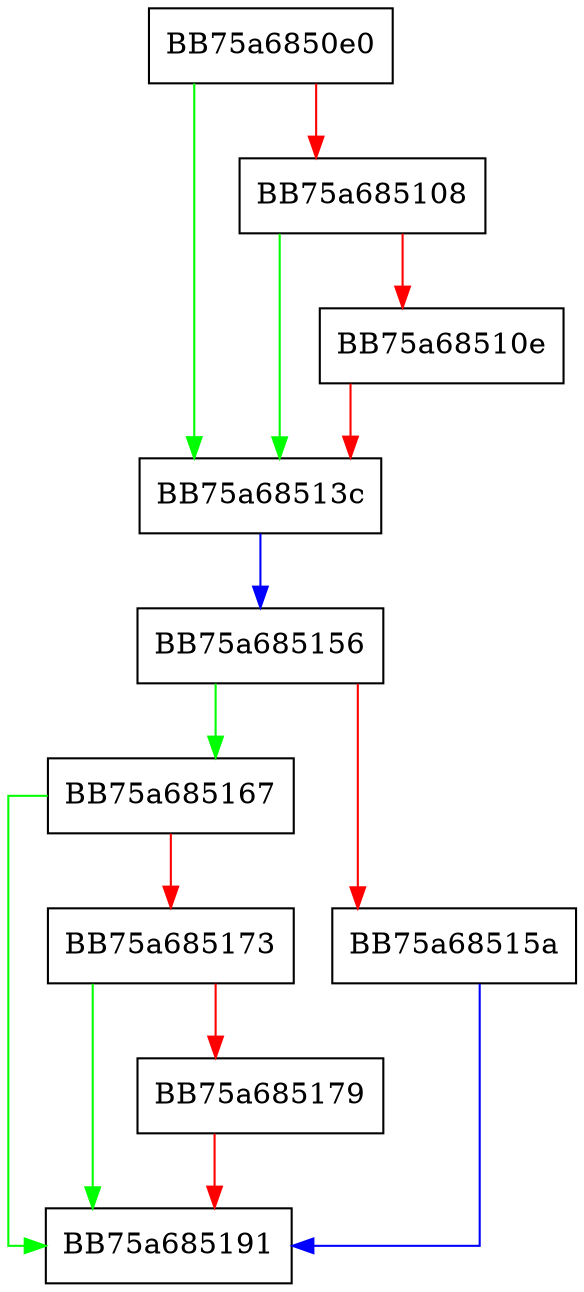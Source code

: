 digraph OpenFile {
  node [shape="box"];
  graph [splines=ortho];
  BB75a6850e0 -> BB75a68513c [color="green"];
  BB75a6850e0 -> BB75a685108 [color="red"];
  BB75a685108 -> BB75a68513c [color="green"];
  BB75a685108 -> BB75a68510e [color="red"];
  BB75a68510e -> BB75a68513c [color="red"];
  BB75a68513c -> BB75a685156 [color="blue"];
  BB75a685156 -> BB75a685167 [color="green"];
  BB75a685156 -> BB75a68515a [color="red"];
  BB75a68515a -> BB75a685191 [color="blue"];
  BB75a685167 -> BB75a685191 [color="green"];
  BB75a685167 -> BB75a685173 [color="red"];
  BB75a685173 -> BB75a685191 [color="green"];
  BB75a685173 -> BB75a685179 [color="red"];
  BB75a685179 -> BB75a685191 [color="red"];
}